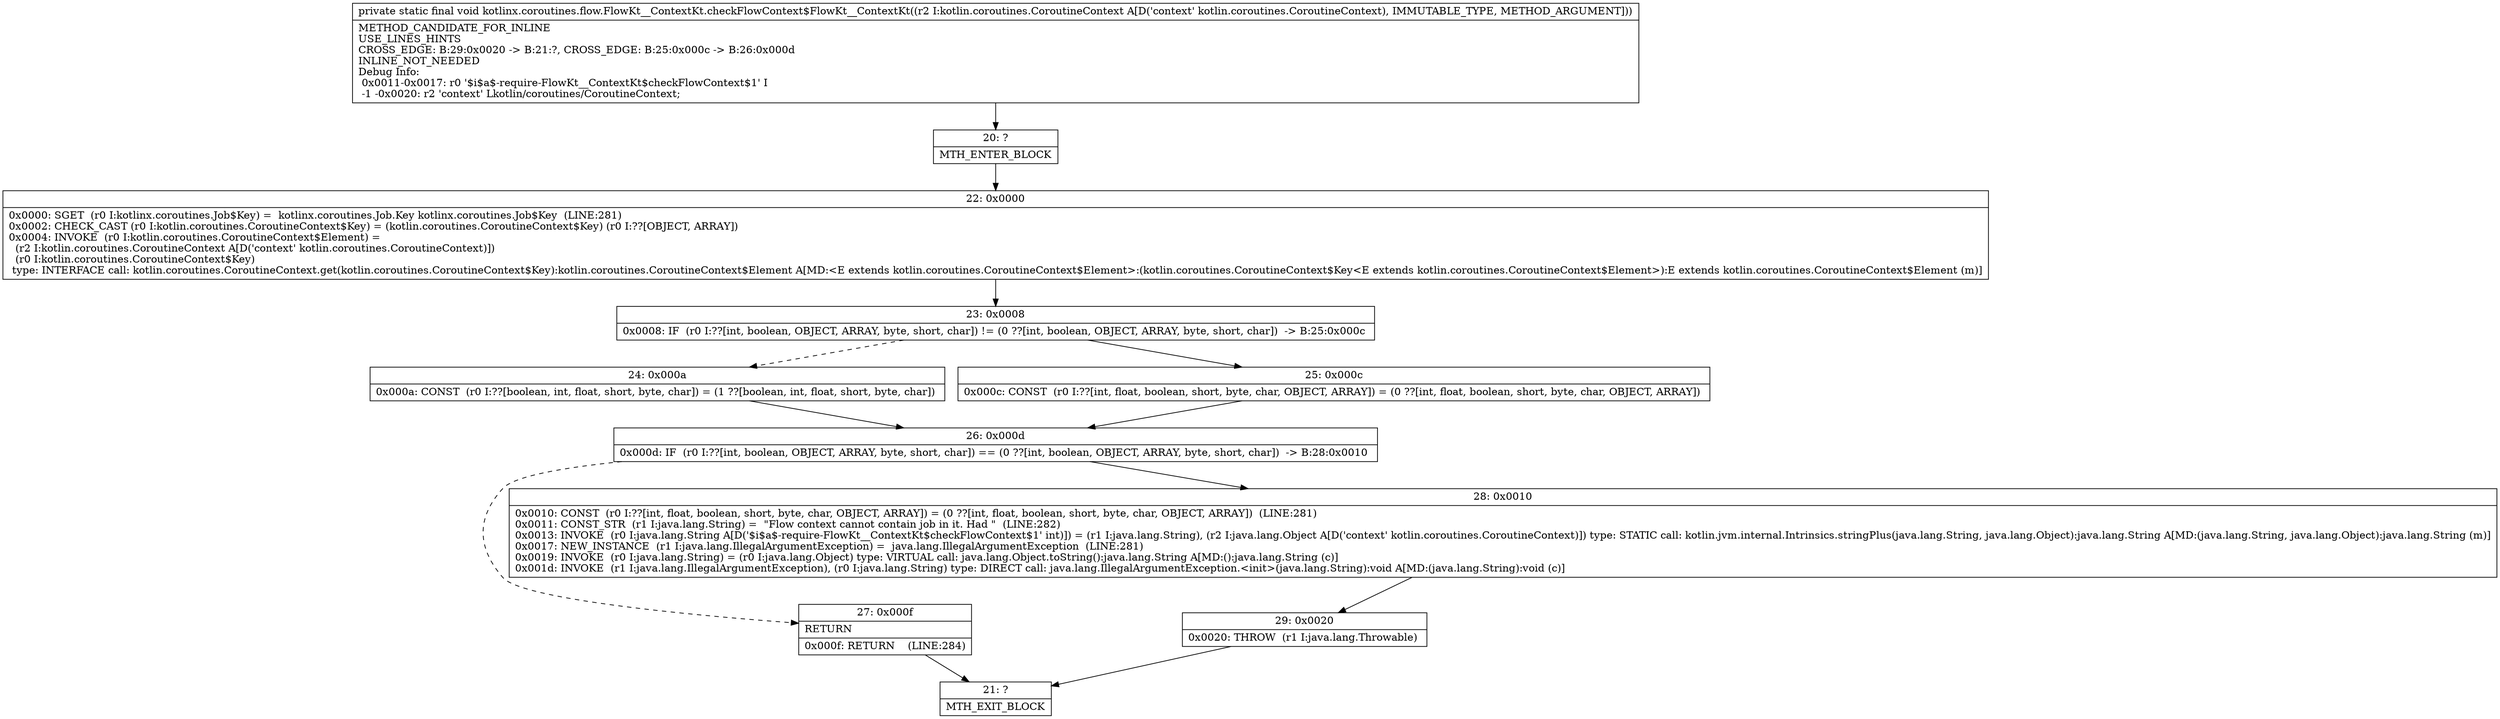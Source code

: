 digraph "CFG forkotlinx.coroutines.flow.FlowKt__ContextKt.checkFlowContext$FlowKt__ContextKt(Lkotlin\/coroutines\/CoroutineContext;)V" {
Node_20 [shape=record,label="{20\:\ ?|MTH_ENTER_BLOCK\l}"];
Node_22 [shape=record,label="{22\:\ 0x0000|0x0000: SGET  (r0 I:kotlinx.coroutines.Job$Key) =  kotlinx.coroutines.Job.Key kotlinx.coroutines.Job$Key  (LINE:281)\l0x0002: CHECK_CAST (r0 I:kotlin.coroutines.CoroutineContext$Key) = (kotlin.coroutines.CoroutineContext$Key) (r0 I:??[OBJECT, ARRAY]) \l0x0004: INVOKE  (r0 I:kotlin.coroutines.CoroutineContext$Element) = \l  (r2 I:kotlin.coroutines.CoroutineContext A[D('context' kotlin.coroutines.CoroutineContext)])\l  (r0 I:kotlin.coroutines.CoroutineContext$Key)\l type: INTERFACE call: kotlin.coroutines.CoroutineContext.get(kotlin.coroutines.CoroutineContext$Key):kotlin.coroutines.CoroutineContext$Element A[MD:\<E extends kotlin.coroutines.CoroutineContext$Element\>:(kotlin.coroutines.CoroutineContext$Key\<E extends kotlin.coroutines.CoroutineContext$Element\>):E extends kotlin.coroutines.CoroutineContext$Element (m)]\l}"];
Node_23 [shape=record,label="{23\:\ 0x0008|0x0008: IF  (r0 I:??[int, boolean, OBJECT, ARRAY, byte, short, char]) != (0 ??[int, boolean, OBJECT, ARRAY, byte, short, char])  \-\> B:25:0x000c \l}"];
Node_24 [shape=record,label="{24\:\ 0x000a|0x000a: CONST  (r0 I:??[boolean, int, float, short, byte, char]) = (1 ??[boolean, int, float, short, byte, char]) \l}"];
Node_26 [shape=record,label="{26\:\ 0x000d|0x000d: IF  (r0 I:??[int, boolean, OBJECT, ARRAY, byte, short, char]) == (0 ??[int, boolean, OBJECT, ARRAY, byte, short, char])  \-\> B:28:0x0010 \l}"];
Node_27 [shape=record,label="{27\:\ 0x000f|RETURN\l|0x000f: RETURN    (LINE:284)\l}"];
Node_21 [shape=record,label="{21\:\ ?|MTH_EXIT_BLOCK\l}"];
Node_28 [shape=record,label="{28\:\ 0x0010|0x0010: CONST  (r0 I:??[int, float, boolean, short, byte, char, OBJECT, ARRAY]) = (0 ??[int, float, boolean, short, byte, char, OBJECT, ARRAY])  (LINE:281)\l0x0011: CONST_STR  (r1 I:java.lang.String) =  \"Flow context cannot contain job in it. Had \"  (LINE:282)\l0x0013: INVOKE  (r0 I:java.lang.String A[D('$i$a$\-require\-FlowKt__ContextKt$checkFlowContext$1' int)]) = (r1 I:java.lang.String), (r2 I:java.lang.Object A[D('context' kotlin.coroutines.CoroutineContext)]) type: STATIC call: kotlin.jvm.internal.Intrinsics.stringPlus(java.lang.String, java.lang.Object):java.lang.String A[MD:(java.lang.String, java.lang.Object):java.lang.String (m)]\l0x0017: NEW_INSTANCE  (r1 I:java.lang.IllegalArgumentException) =  java.lang.IllegalArgumentException  (LINE:281)\l0x0019: INVOKE  (r0 I:java.lang.String) = (r0 I:java.lang.Object) type: VIRTUAL call: java.lang.Object.toString():java.lang.String A[MD:():java.lang.String (c)]\l0x001d: INVOKE  (r1 I:java.lang.IllegalArgumentException), (r0 I:java.lang.String) type: DIRECT call: java.lang.IllegalArgumentException.\<init\>(java.lang.String):void A[MD:(java.lang.String):void (c)]\l}"];
Node_29 [shape=record,label="{29\:\ 0x0020|0x0020: THROW  (r1 I:java.lang.Throwable) \l}"];
Node_25 [shape=record,label="{25\:\ 0x000c|0x000c: CONST  (r0 I:??[int, float, boolean, short, byte, char, OBJECT, ARRAY]) = (0 ??[int, float, boolean, short, byte, char, OBJECT, ARRAY]) \l}"];
MethodNode[shape=record,label="{private static final void kotlinx.coroutines.flow.FlowKt__ContextKt.checkFlowContext$FlowKt__ContextKt((r2 I:kotlin.coroutines.CoroutineContext A[D('context' kotlin.coroutines.CoroutineContext), IMMUTABLE_TYPE, METHOD_ARGUMENT]))  | METHOD_CANDIDATE_FOR_INLINE\lUSE_LINES_HINTS\lCROSS_EDGE: B:29:0x0020 \-\> B:21:?, CROSS_EDGE: B:25:0x000c \-\> B:26:0x000d\lINLINE_NOT_NEEDED\lDebug Info:\l  0x0011\-0x0017: r0 '$i$a$\-require\-FlowKt__ContextKt$checkFlowContext$1' I\l  \-1 \-0x0020: r2 'context' Lkotlin\/coroutines\/CoroutineContext;\l}"];
MethodNode -> Node_20;Node_20 -> Node_22;
Node_22 -> Node_23;
Node_23 -> Node_24[style=dashed];
Node_23 -> Node_25;
Node_24 -> Node_26;
Node_26 -> Node_27[style=dashed];
Node_26 -> Node_28;
Node_27 -> Node_21;
Node_28 -> Node_29;
Node_29 -> Node_21;
Node_25 -> Node_26;
}

